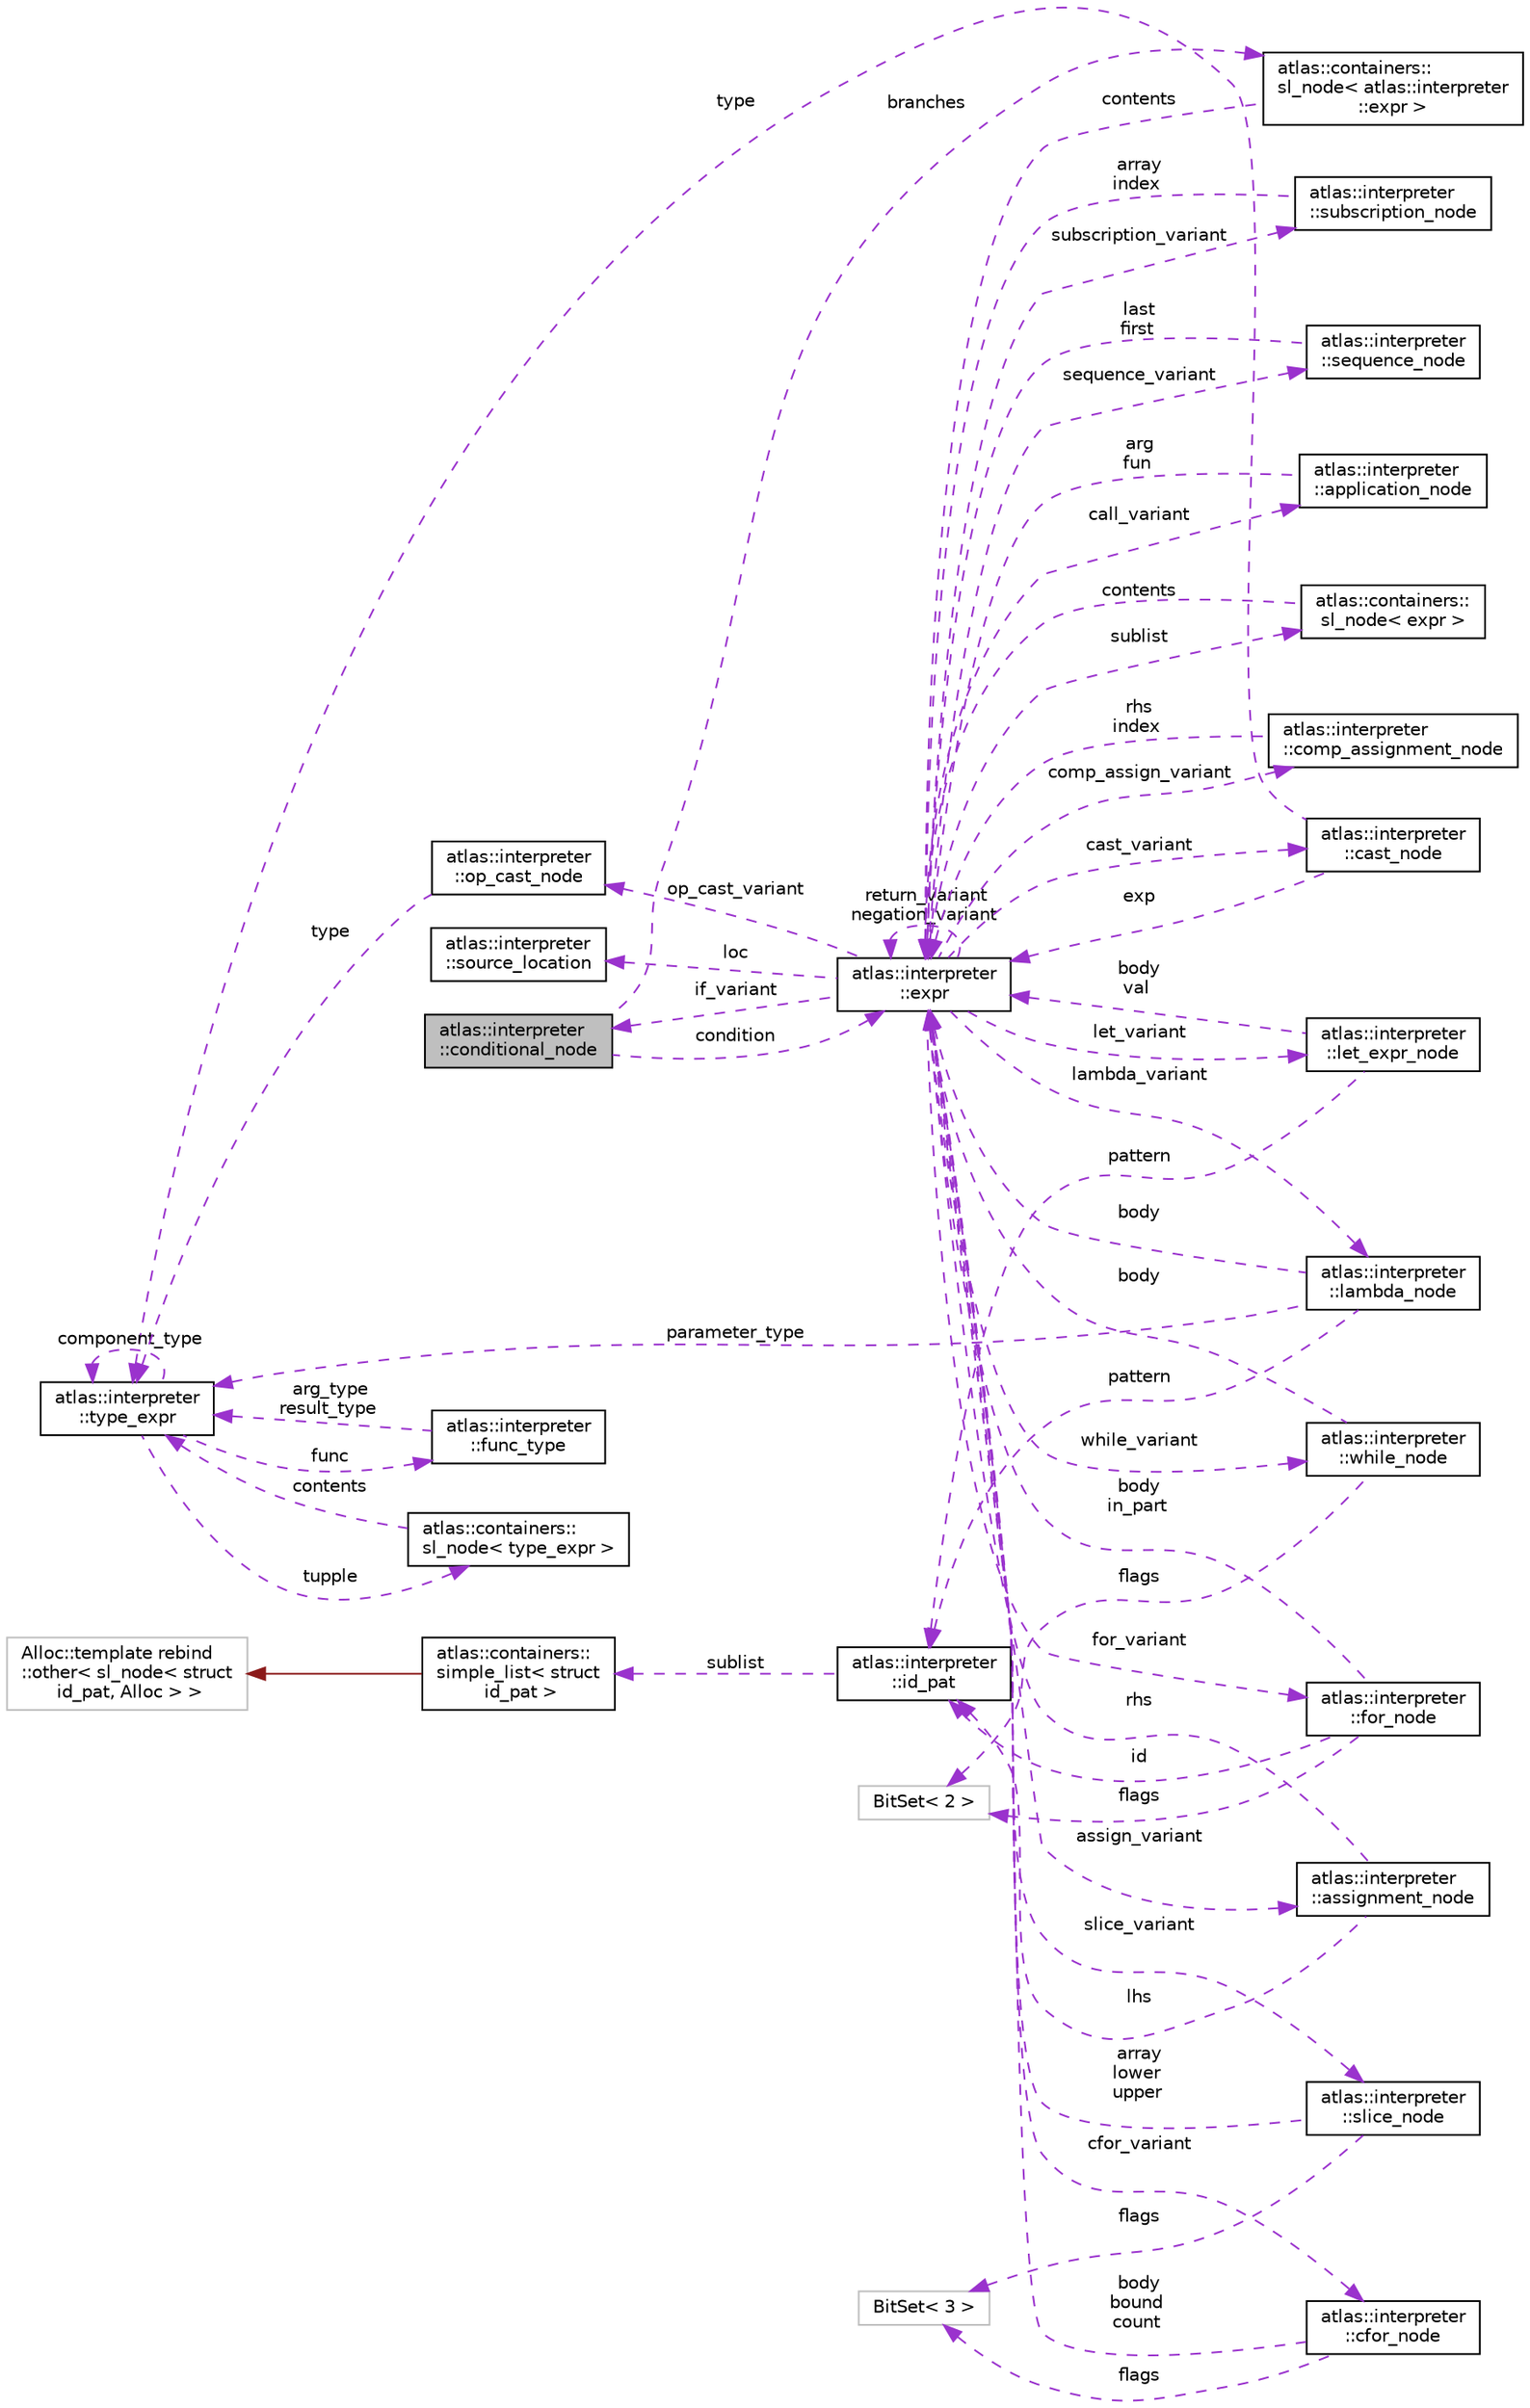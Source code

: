 digraph "atlas::interpreter::conditional_node"
{
  edge [fontname="Helvetica",fontsize="10",labelfontname="Helvetica",labelfontsize="10"];
  node [fontname="Helvetica",fontsize="10",shape=record];
  rankdir="LR";
  Node1 [label="atlas::interpreter\l::conditional_node",height=0.2,width=0.4,color="black", fillcolor="grey75", style="filled", fontcolor="black"];
  Node2 -> Node1 [dir="back",color="darkorchid3",fontsize="10",style="dashed",label=" branches" ,fontname="Helvetica"];
  Node2 [label="atlas::containers::\lsl_node\< atlas::interpreter\l::expr \>",height=0.2,width=0.4,color="black", fillcolor="white", style="filled",URL="$structatlas_1_1containers_1_1sl__node.html"];
  Node3 -> Node2 [dir="back",color="darkorchid3",fontsize="10",style="dashed",label=" contents" ,fontname="Helvetica"];
  Node3 [label="atlas::interpreter\l::expr",height=0.2,width=0.4,color="black", fillcolor="white", style="filled",URL="$structatlas_1_1interpreter_1_1expr.html"];
  Node4 -> Node3 [dir="back",color="darkorchid3",fontsize="10",style="dashed",label=" loc" ,fontname="Helvetica"];
  Node4 [label="atlas::interpreter\l::source_location",height=0.2,width=0.4,color="black", fillcolor="white", style="filled",URL="$structatlas_1_1interpreter_1_1source__location.html"];
  Node5 -> Node3 [dir="back",color="darkorchid3",fontsize="10",style="dashed",label=" cast_variant" ,fontname="Helvetica"];
  Node5 [label="atlas::interpreter\l::cast_node",height=0.2,width=0.4,color="black", fillcolor="white", style="filled",URL="$structatlas_1_1interpreter_1_1cast__node.html"];
  Node3 -> Node5 [dir="back",color="darkorchid3",fontsize="10",style="dashed",label=" exp" ,fontname="Helvetica"];
  Node6 -> Node5 [dir="back",color="darkorchid3",fontsize="10",style="dashed",label=" type" ,fontname="Helvetica"];
  Node6 [label="atlas::interpreter\l::type_expr",height=0.2,width=0.4,color="black", fillcolor="white", style="filled",URL="$structatlas_1_1interpreter_1_1type__expr.html"];
  Node7 -> Node6 [dir="back",color="darkorchid3",fontsize="10",style="dashed",label=" func" ,fontname="Helvetica"];
  Node7 [label="atlas::interpreter\l::func_type",height=0.2,width=0.4,color="black", fillcolor="white", style="filled",URL="$structatlas_1_1interpreter_1_1func__type.html"];
  Node6 -> Node7 [dir="back",color="darkorchid3",fontsize="10",style="dashed",label=" arg_type\nresult_type" ,fontname="Helvetica"];
  Node8 -> Node6 [dir="back",color="darkorchid3",fontsize="10",style="dashed",label=" tupple" ,fontname="Helvetica"];
  Node8 [label="atlas::containers::\lsl_node\< type_expr \>",height=0.2,width=0.4,color="black", fillcolor="white", style="filled",URL="$structatlas_1_1containers_1_1sl__node.html"];
  Node6 -> Node8 [dir="back",color="darkorchid3",fontsize="10",style="dashed",label=" contents" ,fontname="Helvetica"];
  Node6 -> Node6 [dir="back",color="darkorchid3",fontsize="10",style="dashed",label=" component_type" ,fontname="Helvetica"];
  Node9 -> Node3 [dir="back",color="darkorchid3",fontsize="10",style="dashed",label=" slice_variant" ,fontname="Helvetica"];
  Node9 [label="atlas::interpreter\l::slice_node",height=0.2,width=0.4,color="black", fillcolor="white", style="filled",URL="$structatlas_1_1interpreter_1_1slice__node.html"];
  Node3 -> Node9 [dir="back",color="darkorchid3",fontsize="10",style="dashed",label=" array\nlower\nupper" ,fontname="Helvetica"];
  Node10 -> Node9 [dir="back",color="darkorchid3",fontsize="10",style="dashed",label=" flags" ,fontname="Helvetica"];
  Node10 [label="BitSet\< 3 \>",height=0.2,width=0.4,color="grey75", fillcolor="white", style="filled"];
  Node11 -> Node3 [dir="back",color="darkorchid3",fontsize="10",style="dashed",label=" op_cast_variant" ,fontname="Helvetica"];
  Node11 [label="atlas::interpreter\l::op_cast_node",height=0.2,width=0.4,color="black", fillcolor="white", style="filled",URL="$structatlas_1_1interpreter_1_1op__cast__node.html"];
  Node6 -> Node11 [dir="back",color="darkorchid3",fontsize="10",style="dashed",label=" type" ,fontname="Helvetica"];
  Node12 -> Node3 [dir="back",color="darkorchid3",fontsize="10",style="dashed",label=" subscription_variant" ,fontname="Helvetica"];
  Node12 [label="atlas::interpreter\l::subscription_node",height=0.2,width=0.4,color="black", fillcolor="white", style="filled",URL="$structatlas_1_1interpreter_1_1subscription__node.html"];
  Node3 -> Node12 [dir="back",color="darkorchid3",fontsize="10",style="dashed",label=" array\nindex" ,fontname="Helvetica"];
  Node13 -> Node3 [dir="back",color="darkorchid3",fontsize="10",style="dashed",label=" let_variant" ,fontname="Helvetica"];
  Node13 [label="atlas::interpreter\l::let_expr_node",height=0.2,width=0.4,color="black", fillcolor="white", style="filled",URL="$structatlas_1_1interpreter_1_1let__expr__node.html"];
  Node14 -> Node13 [dir="back",color="darkorchid3",fontsize="10",style="dashed",label=" pattern" ,fontname="Helvetica"];
  Node14 [label="atlas::interpreter\l::id_pat",height=0.2,width=0.4,color="black", fillcolor="white", style="filled",URL="$structatlas_1_1interpreter_1_1id__pat.html"];
  Node15 -> Node14 [dir="back",color="darkorchid3",fontsize="10",style="dashed",label=" sublist" ,fontname="Helvetica"];
  Node15 [label="atlas::containers::\lsimple_list\< struct\l id_pat \>",height=0.2,width=0.4,color="black", fillcolor="white", style="filled",URL="$classatlas_1_1containers_1_1simple__list.html"];
  Node16 -> Node15 [dir="back",color="firebrick4",fontsize="10",style="solid",fontname="Helvetica"];
  Node16 [label="Alloc::template rebind\l::other\< sl_node\< struct\l id_pat, Alloc \> \>",height=0.2,width=0.4,color="grey75", fillcolor="white", style="filled"];
  Node3 -> Node13 [dir="back",color="darkorchid3",fontsize="10",style="dashed",label=" body\nval" ,fontname="Helvetica"];
  Node17 -> Node3 [dir="back",color="darkorchid3",fontsize="10",style="dashed",label=" cfor_variant" ,fontname="Helvetica"];
  Node17 [label="atlas::interpreter\l::cfor_node",height=0.2,width=0.4,color="black", fillcolor="white", style="filled",URL="$structatlas_1_1interpreter_1_1cfor__node.html"];
  Node3 -> Node17 [dir="back",color="darkorchid3",fontsize="10",style="dashed",label=" body\nbound\ncount" ,fontname="Helvetica"];
  Node10 -> Node17 [dir="back",color="darkorchid3",fontsize="10",style="dashed",label=" flags" ,fontname="Helvetica"];
  Node18 -> Node3 [dir="back",color="darkorchid3",fontsize="10",style="dashed",label=" for_variant" ,fontname="Helvetica"];
  Node18 [label="atlas::interpreter\l::for_node",height=0.2,width=0.4,color="black", fillcolor="white", style="filled",URL="$structatlas_1_1interpreter_1_1for__node.html"];
  Node14 -> Node18 [dir="back",color="darkorchid3",fontsize="10",style="dashed",label=" id" ,fontname="Helvetica"];
  Node3 -> Node18 [dir="back",color="darkorchid3",fontsize="10",style="dashed",label=" body\nin_part" ,fontname="Helvetica"];
  Node19 -> Node18 [dir="back",color="darkorchid3",fontsize="10",style="dashed",label=" flags" ,fontname="Helvetica"];
  Node19 [label="BitSet\< 2 \>",height=0.2,width=0.4,color="grey75", fillcolor="white", style="filled"];
  Node1 -> Node3 [dir="back",color="darkorchid3",fontsize="10",style="dashed",label=" if_variant" ,fontname="Helvetica"];
  Node20 -> Node3 [dir="back",color="darkorchid3",fontsize="10",style="dashed",label=" sequence_variant" ,fontname="Helvetica"];
  Node20 [label="atlas::interpreter\l::sequence_node",height=0.2,width=0.4,color="black", fillcolor="white", style="filled",URL="$structatlas_1_1interpreter_1_1sequence__node.html"];
  Node3 -> Node20 [dir="back",color="darkorchid3",fontsize="10",style="dashed",label=" last\nfirst" ,fontname="Helvetica"];
  Node21 -> Node3 [dir="back",color="darkorchid3",fontsize="10",style="dashed",label=" while_variant" ,fontname="Helvetica"];
  Node21 [label="atlas::interpreter\l::while_node",height=0.2,width=0.4,color="black", fillcolor="white", style="filled",URL="$structatlas_1_1interpreter_1_1while__node.html"];
  Node3 -> Node21 [dir="back",color="darkorchid3",fontsize="10",style="dashed",label=" body" ,fontname="Helvetica"];
  Node19 -> Node21 [dir="back",color="darkorchid3",fontsize="10",style="dashed",label=" flags" ,fontname="Helvetica"];
  Node22 -> Node3 [dir="back",color="darkorchid3",fontsize="10",style="dashed",label=" assign_variant" ,fontname="Helvetica"];
  Node22 [label="atlas::interpreter\l::assignment_node",height=0.2,width=0.4,color="black", fillcolor="white", style="filled",URL="$structatlas_1_1interpreter_1_1assignment__node.html"];
  Node14 -> Node22 [dir="back",color="darkorchid3",fontsize="10",style="dashed",label=" lhs" ,fontname="Helvetica"];
  Node3 -> Node22 [dir="back",color="darkorchid3",fontsize="10",style="dashed",label=" rhs" ,fontname="Helvetica"];
  Node3 -> Node3 [dir="back",color="darkorchid3",fontsize="10",style="dashed",label=" return_variant\nnegation_variant" ,fontname="Helvetica"];
  Node23 -> Node3 [dir="back",color="darkorchid3",fontsize="10",style="dashed",label=" call_variant" ,fontname="Helvetica"];
  Node23 [label="atlas::interpreter\l::application_node",height=0.2,width=0.4,color="black", fillcolor="white", style="filled",URL="$structatlas_1_1interpreter_1_1application__node.html"];
  Node3 -> Node23 [dir="back",color="darkorchid3",fontsize="10",style="dashed",label=" arg\nfun" ,fontname="Helvetica"];
  Node24 -> Node3 [dir="back",color="darkorchid3",fontsize="10",style="dashed",label=" sublist" ,fontname="Helvetica"];
  Node24 [label="atlas::containers::\lsl_node\< expr \>",height=0.2,width=0.4,color="black", fillcolor="white", style="filled",URL="$structatlas_1_1containers_1_1sl__node.html"];
  Node3 -> Node24 [dir="back",color="darkorchid3",fontsize="10",style="dashed",label=" contents" ,fontname="Helvetica"];
  Node25 -> Node3 [dir="back",color="darkorchid3",fontsize="10",style="dashed",label=" lambda_variant" ,fontname="Helvetica"];
  Node25 [label="atlas::interpreter\l::lambda_node",height=0.2,width=0.4,color="black", fillcolor="white", style="filled",URL="$structatlas_1_1interpreter_1_1lambda__node.html"];
  Node14 -> Node25 [dir="back",color="darkorchid3",fontsize="10",style="dashed",label=" pattern" ,fontname="Helvetica"];
  Node3 -> Node25 [dir="back",color="darkorchid3",fontsize="10",style="dashed",label=" body" ,fontname="Helvetica"];
  Node6 -> Node25 [dir="back",color="darkorchid3",fontsize="10",style="dashed",label=" parameter_type" ,fontname="Helvetica"];
  Node26 -> Node3 [dir="back",color="darkorchid3",fontsize="10",style="dashed",label=" comp_assign_variant" ,fontname="Helvetica"];
  Node26 [label="atlas::interpreter\l::comp_assignment_node",height=0.2,width=0.4,color="black", fillcolor="white", style="filled",URL="$structatlas_1_1interpreter_1_1comp__assignment__node.html"];
  Node3 -> Node26 [dir="back",color="darkorchid3",fontsize="10",style="dashed",label=" rhs\nindex" ,fontname="Helvetica"];
  Node3 -> Node1 [dir="back",color="darkorchid3",fontsize="10",style="dashed",label=" condition" ,fontname="Helvetica"];
}
